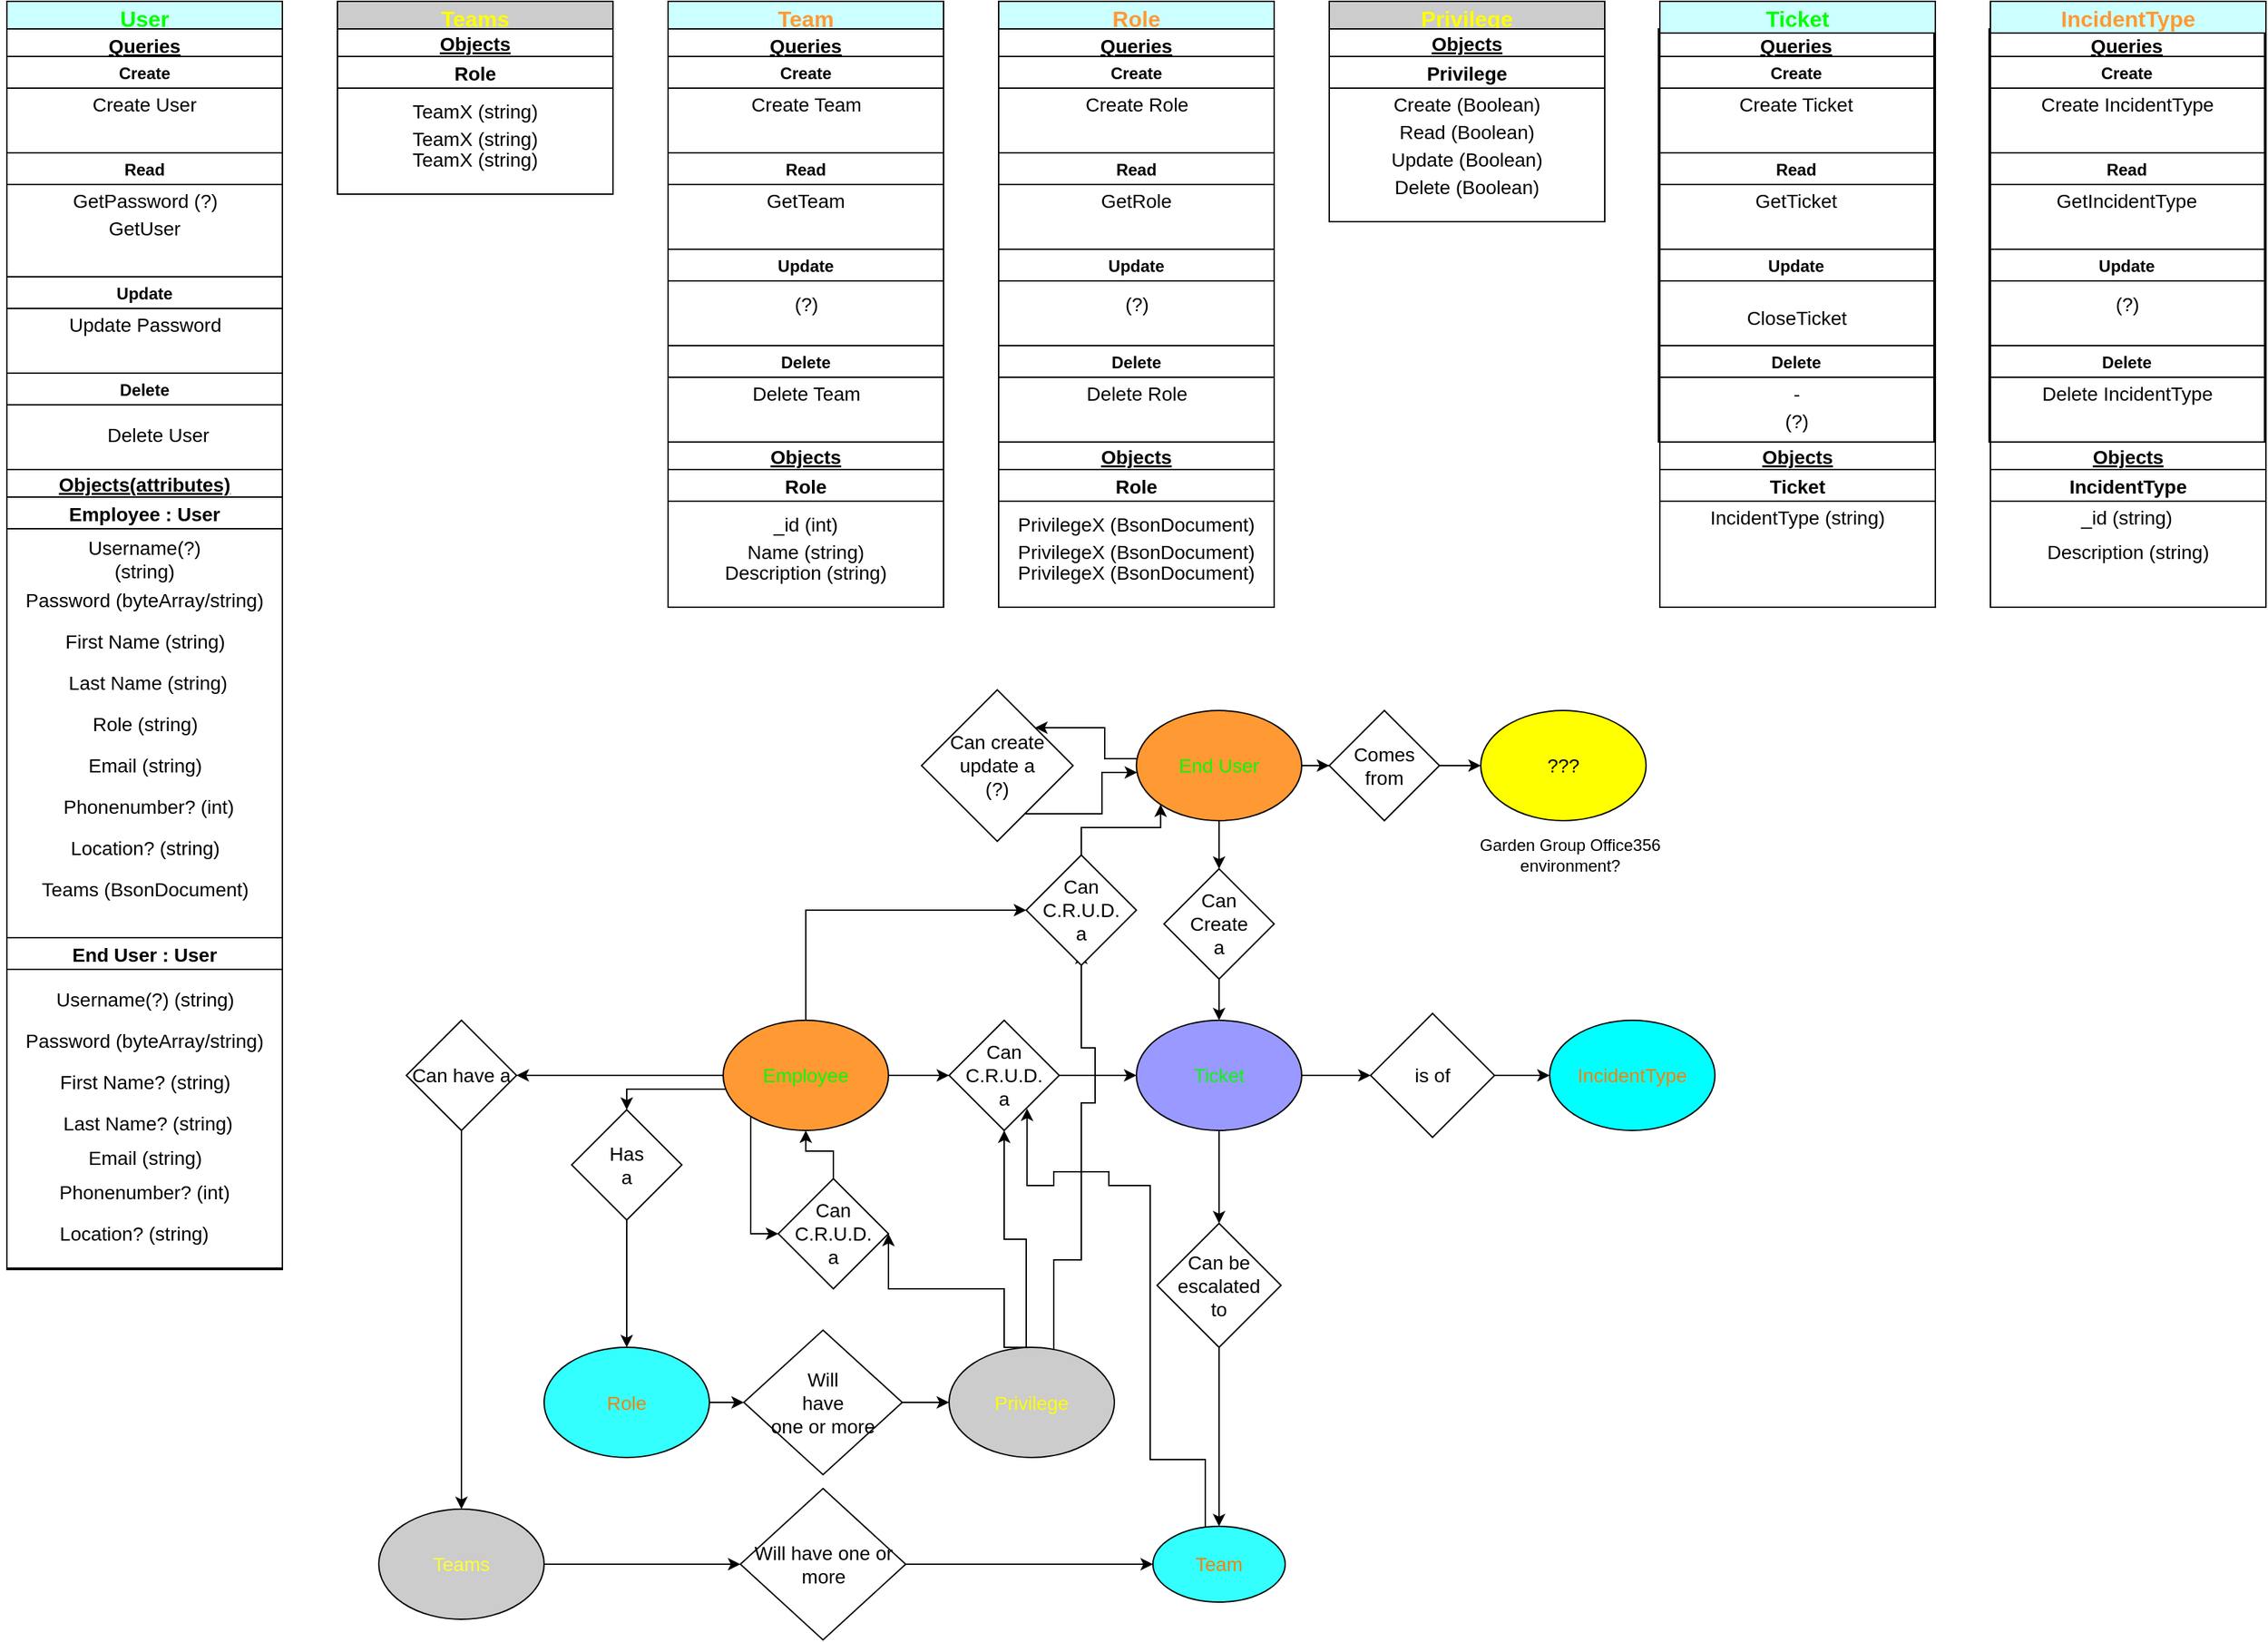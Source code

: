 <mxfile version="20.4.0" type="github">
  <diagram id="4bthDYppY-dah1H3mGTE" name="Pagina-1">
    <mxGraphModel dx="2188" dy="1215" grid="1" gridSize="10" guides="1" tooltips="1" connect="1" arrows="1" fold="1" page="1" pageScale="1" pageWidth="827" pageHeight="1169" math="0" shadow="0">
      <root>
        <mxCell id="0" />
        <mxCell id="1" parent="0" />
        <mxCell id="ETShx9Jj8pTSeEwa7h_H-1" value="User" style="swimlane;fontSize=16;fontColor=#00FF00;fillColor=#CCFFFF;" parent="1" vertex="1">
          <mxGeometry x="40" y="40" width="200" height="920" as="geometry" />
        </mxCell>
        <mxCell id="ETShx9Jj8pTSeEwa7h_H-2" value="Queries" style="swimlane;fontSize=14;fontStyle=5" parent="ETShx9Jj8pTSeEwa7h_H-1" vertex="1">
          <mxGeometry y="20" width="200" height="320" as="geometry" />
        </mxCell>
        <mxCell id="ETShx9Jj8pTSeEwa7h_H-18" value="Create" style="swimlane;" parent="ETShx9Jj8pTSeEwa7h_H-2" vertex="1">
          <mxGeometry y="20" width="200" height="70" as="geometry" />
        </mxCell>
        <mxCell id="ETShx9Jj8pTSeEwa7h_H-42" value="Create User" style="text;html=1;strokeColor=none;fillColor=none;align=center;verticalAlign=middle;whiteSpace=wrap;rounded=0;fontSize=14;fontColor=#000000;" parent="ETShx9Jj8pTSeEwa7h_H-18" vertex="1">
          <mxGeometry x="55" y="20" width="90" height="30" as="geometry" />
        </mxCell>
        <mxCell id="ETShx9Jj8pTSeEwa7h_H-19" value="Read" style="swimlane;" parent="ETShx9Jj8pTSeEwa7h_H-2" vertex="1">
          <mxGeometry y="90" width="200" height="90" as="geometry" />
        </mxCell>
        <mxCell id="ETShx9Jj8pTSeEwa7h_H-30" value="&lt;div&gt;GetPassword (?)&lt;/div&gt;" style="text;html=1;align=center;verticalAlign=middle;resizable=0;points=[];autosize=1;strokeColor=none;fillColor=none;fontSize=14;" parent="ETShx9Jj8pTSeEwa7h_H-19" vertex="1">
          <mxGeometry x="35" y="20" width="130" height="30" as="geometry" />
        </mxCell>
        <mxCell id="ETShx9Jj8pTSeEwa7h_H-40" value="GetUser" style="text;html=1;strokeColor=none;fillColor=none;align=center;verticalAlign=middle;whiteSpace=wrap;rounded=0;fontSize=14;fontColor=#000000;" parent="ETShx9Jj8pTSeEwa7h_H-19" vertex="1">
          <mxGeometry x="70" y="40" width="60" height="30" as="geometry" />
        </mxCell>
        <mxCell id="ETShx9Jj8pTSeEwa7h_H-20" value="Update" style="swimlane;" parent="ETShx9Jj8pTSeEwa7h_H-2" vertex="1">
          <mxGeometry y="180" width="200" height="70" as="geometry" />
        </mxCell>
        <mxCell id="ETShx9Jj8pTSeEwa7h_H-39" value="&lt;div&gt;&lt;font color=&quot;#000000&quot;&gt;Update Password&lt;/font&gt;&lt;/div&gt;" style="text;html=1;align=center;verticalAlign=middle;resizable=0;points=[];autosize=1;strokeColor=none;fillColor=none;fontSize=14;fontColor=#00FF00;" parent="ETShx9Jj8pTSeEwa7h_H-20" vertex="1">
          <mxGeometry x="35" y="20" width="130" height="30" as="geometry" />
        </mxCell>
        <mxCell id="ETShx9Jj8pTSeEwa7h_H-21" value="Delete" style="swimlane;" parent="ETShx9Jj8pTSeEwa7h_H-2" vertex="1">
          <mxGeometry y="250" width="200" height="70" as="geometry" />
        </mxCell>
        <mxCell id="ETShx9Jj8pTSeEwa7h_H-3" value="Objects(attributes)" style="swimlane;fontStyle=5;startSize=20;fontSize=14;" parent="ETShx9Jj8pTSeEwa7h_H-1" vertex="1">
          <mxGeometry y="340" width="200" height="581" as="geometry" />
        </mxCell>
        <mxCell id="ETShx9Jj8pTSeEwa7h_H-79" value="Employee : User" style="swimlane;fontSize=14;fontColor=#000000;" parent="ETShx9Jj8pTSeEwa7h_H-3" vertex="1">
          <mxGeometry y="20" width="200" height="320" as="geometry" />
        </mxCell>
        <mxCell id="7pABPfw_jYTxYj795POy-1" value="Username(?) (string)" style="text;html=1;strokeColor=none;fillColor=none;align=center;verticalAlign=middle;whiteSpace=wrap;rounded=0;fontSize=14;fontColor=#000000;" parent="ETShx9Jj8pTSeEwa7h_H-79" vertex="1">
          <mxGeometry x="35" y="30" width="130" height="30" as="geometry" />
        </mxCell>
        <mxCell id="7pABPfw_jYTxYj795POy-2" value="Password (byteArray/string)" style="text;html=1;strokeColor=none;fillColor=none;align=center;verticalAlign=middle;whiteSpace=wrap;rounded=0;fontSize=14;fontColor=#000000;" parent="ETShx9Jj8pTSeEwa7h_H-79" vertex="1">
          <mxGeometry x="-5" y="60" width="210" height="30" as="geometry" />
        </mxCell>
        <mxCell id="7pABPfw_jYTxYj795POy-4" value="First Name (string)" style="text;html=1;strokeColor=none;fillColor=none;align=center;verticalAlign=middle;whiteSpace=wrap;rounded=0;fontSize=14;fontColor=#000000;" parent="ETShx9Jj8pTSeEwa7h_H-79" vertex="1">
          <mxGeometry x="32.5" y="90" width="135" height="30" as="geometry" />
        </mxCell>
        <mxCell id="7pABPfw_jYTxYj795POy-5" value="Last Name (string)" style="text;html=1;strokeColor=none;fillColor=none;align=center;verticalAlign=middle;whiteSpace=wrap;rounded=0;fontSize=14;fontColor=#000000;" parent="ETShx9Jj8pTSeEwa7h_H-79" vertex="1">
          <mxGeometry x="35" y="120" width="135" height="30" as="geometry" />
        </mxCell>
        <mxCell id="7pABPfw_jYTxYj795POy-7" value="Role (string)" style="text;html=1;strokeColor=none;fillColor=none;align=center;verticalAlign=middle;whiteSpace=wrap;rounded=0;fontSize=14;fontColor=#000000;" parent="ETShx9Jj8pTSeEwa7h_H-79" vertex="1">
          <mxGeometry x="52.5" y="150" width="95" height="30" as="geometry" />
        </mxCell>
        <mxCell id="7pABPfw_jYTxYj795POy-8" value="Email (string)" style="text;html=1;strokeColor=none;fillColor=none;align=center;verticalAlign=middle;whiteSpace=wrap;rounded=0;fontSize=14;fontColor=#000000;" parent="ETShx9Jj8pTSeEwa7h_H-79" vertex="1">
          <mxGeometry x="52.5" y="180" width="95" height="30" as="geometry" />
        </mxCell>
        <mxCell id="7pABPfw_jYTxYj795POy-10" value="&lt;div&gt;Phonenumber? (int)&lt;/div&gt;" style="text;html=1;strokeColor=none;fillColor=none;align=center;verticalAlign=middle;whiteSpace=wrap;rounded=0;fontSize=14;fontColor=#000000;" parent="ETShx9Jj8pTSeEwa7h_H-79" vertex="1">
          <mxGeometry x="22.5" y="210" width="160" height="30" as="geometry" />
        </mxCell>
        <mxCell id="7pABPfw_jYTxYj795POy-12" value="Location? (string)" style="text;html=1;strokeColor=none;fillColor=none;align=center;verticalAlign=middle;whiteSpace=wrap;rounded=0;fontSize=14;fontColor=#000000;" parent="ETShx9Jj8pTSeEwa7h_H-79" vertex="1">
          <mxGeometry x="42.5" y="240" width="115" height="30" as="geometry" />
        </mxCell>
        <mxCell id="7pABPfw_jYTxYj795POy-14" value="Teams (BsonDocument)" style="text;html=1;strokeColor=none;fillColor=none;align=center;verticalAlign=middle;whiteSpace=wrap;rounded=0;fontSize=14;fontColor=#000000;" parent="ETShx9Jj8pTSeEwa7h_H-79" vertex="1">
          <mxGeometry x="22.5" y="270" width="155" height="30" as="geometry" />
        </mxCell>
        <mxCell id="7pABPfw_jYTxYj795POy-15" value="End User : User" style="swimlane;fontSize=14;fontColor=#000000;startSize=23;" parent="ETShx9Jj8pTSeEwa7h_H-3" vertex="1">
          <mxGeometry y="340" width="200" height="240" as="geometry" />
        </mxCell>
        <mxCell id="7pABPfw_jYTxYj795POy-16" value="Username(?) (string)" style="text;html=1;strokeColor=none;fillColor=none;align=center;verticalAlign=middle;whiteSpace=wrap;rounded=0;fontSize=14;fontColor=#000000;" parent="7pABPfw_jYTxYj795POy-15" vertex="1">
          <mxGeometry x="27.5" y="30" width="145" height="30" as="geometry" />
        </mxCell>
        <mxCell id="7pABPfw_jYTxYj795POy-17" value="Password (byteArray/string)" style="text;html=1;strokeColor=none;fillColor=none;align=center;verticalAlign=middle;whiteSpace=wrap;rounded=0;fontSize=14;fontColor=#000000;" parent="7pABPfw_jYTxYj795POy-15" vertex="1">
          <mxGeometry x="-5" y="60" width="210" height="30" as="geometry" />
        </mxCell>
        <mxCell id="7pABPfw_jYTxYj795POy-18" value="First Name? (string)" style="text;html=1;strokeColor=none;fillColor=none;align=center;verticalAlign=middle;whiteSpace=wrap;rounded=0;fontSize=14;fontColor=#000000;" parent="7pABPfw_jYTxYj795POy-15" vertex="1">
          <mxGeometry x="32.5" y="90" width="135" height="30" as="geometry" />
        </mxCell>
        <mxCell id="7pABPfw_jYTxYj795POy-19" value="Last Name? (string)" style="text;html=1;strokeColor=none;fillColor=none;align=center;verticalAlign=middle;whiteSpace=wrap;rounded=0;fontSize=14;fontColor=#000000;" parent="7pABPfw_jYTxYj795POy-15" vertex="1">
          <mxGeometry x="35" y="120" width="135" height="30" as="geometry" />
        </mxCell>
        <mxCell id="7pABPfw_jYTxYj795POy-21" value="Email (string)" style="text;html=1;strokeColor=none;fillColor=none;align=center;verticalAlign=middle;whiteSpace=wrap;rounded=0;fontSize=14;fontColor=#000000;" parent="7pABPfw_jYTxYj795POy-15" vertex="1">
          <mxGeometry x="52.5" y="145" width="95" height="30" as="geometry" />
        </mxCell>
        <mxCell id="7pABPfw_jYTxYj795POy-22" value="&lt;div&gt;Phonenumber? (int)&lt;/div&gt;" style="text;html=1;strokeColor=none;fillColor=none;align=center;verticalAlign=middle;whiteSpace=wrap;rounded=0;fontSize=14;fontColor=#000000;" parent="7pABPfw_jYTxYj795POy-15" vertex="1">
          <mxGeometry x="20" y="170" width="160" height="30" as="geometry" />
        </mxCell>
        <mxCell id="7pABPfw_jYTxYj795POy-23" value="Location? (string)" style="text;html=1;strokeColor=none;fillColor=none;align=center;verticalAlign=middle;whiteSpace=wrap;rounded=0;fontSize=14;fontColor=#000000;" parent="7pABPfw_jYTxYj795POy-15" vertex="1">
          <mxGeometry x="35" y="200" width="115" height="30" as="geometry" />
        </mxCell>
        <mxCell id="ETShx9Jj8pTSeEwa7h_H-22" value="Ticket" style="swimlane;fontSize=16;fontColor=#00FF00;fillColor=#CCFFFF;" parent="1" vertex="1">
          <mxGeometry x="1000" y="40" width="200" height="160" as="geometry" />
        </mxCell>
        <mxCell id="ETShx9Jj8pTSeEwa7h_H-23" value="Queries" style="swimlane;fontSize=14;fontStyle=5" parent="ETShx9Jj8pTSeEwa7h_H-22" vertex="1">
          <mxGeometry x="239" y="20" width="200" height="300" as="geometry" />
        </mxCell>
        <mxCell id="ETShx9Jj8pTSeEwa7h_H-24" value="Create" style="swimlane;" parent="ETShx9Jj8pTSeEwa7h_H-23" vertex="1">
          <mxGeometry y="20" width="200" height="70" as="geometry" />
        </mxCell>
        <mxCell id="ETShx9Jj8pTSeEwa7h_H-43" value="Create Ticket" style="text;html=1;strokeColor=none;fillColor=none;align=center;verticalAlign=middle;whiteSpace=wrap;rounded=0;fontSize=14;fontColor=#000000;" parent="ETShx9Jj8pTSeEwa7h_H-24" vertex="1">
          <mxGeometry x="55" y="20" width="90" height="30" as="geometry" />
        </mxCell>
        <mxCell id="ETShx9Jj8pTSeEwa7h_H-25" value="Read" style="swimlane;" parent="ETShx9Jj8pTSeEwa7h_H-23" vertex="1">
          <mxGeometry y="90" width="200" height="70" as="geometry" />
        </mxCell>
        <mxCell id="ETShx9Jj8pTSeEwa7h_H-44" value="GetTicket" style="text;html=1;strokeColor=none;fillColor=none;align=center;verticalAlign=middle;whiteSpace=wrap;rounded=0;fontSize=14;fontColor=#000000;" parent="ETShx9Jj8pTSeEwa7h_H-25" vertex="1">
          <mxGeometry x="70" y="20" width="60" height="30" as="geometry" />
        </mxCell>
        <mxCell id="ETShx9Jj8pTSeEwa7h_H-26" value="Update" style="swimlane;" parent="ETShx9Jj8pTSeEwa7h_H-23" vertex="1">
          <mxGeometry y="160" width="200" height="70" as="geometry" />
        </mxCell>
        <mxCell id="ETShx9Jj8pTSeEwa7h_H-47" value="CloseTicket" style="text;html=1;align=center;verticalAlign=middle;resizable=0;points=[];autosize=1;strokeColor=none;fillColor=none;fontSize=14;fontColor=#000000;" parent="ETShx9Jj8pTSeEwa7h_H-26" vertex="1">
          <mxGeometry x="50" y="35" width="100" height="30" as="geometry" />
        </mxCell>
        <mxCell id="ETShx9Jj8pTSeEwa7h_H-27" value="Delete" style="swimlane;" parent="ETShx9Jj8pTSeEwa7h_H-23" vertex="1">
          <mxGeometry y="230" width="200" height="70" as="geometry" />
        </mxCell>
        <mxCell id="ETShx9Jj8pTSeEwa7h_H-46" value="(?)" style="text;html=1;align=center;verticalAlign=middle;resizable=0;points=[];autosize=1;strokeColor=none;fillColor=none;fontSize=14;fontColor=#000000;" parent="ETShx9Jj8pTSeEwa7h_H-27" vertex="1">
          <mxGeometry x="80" y="40" width="40" height="30" as="geometry" />
        </mxCell>
        <mxCell id="ETShx9Jj8pTSeEwa7h_H-45" value="-" style="text;html=1;align=center;verticalAlign=middle;resizable=0;points=[];autosize=1;strokeColor=none;fillColor=none;fontSize=14;fontColor=#000000;" parent="ETShx9Jj8pTSeEwa7h_H-27" vertex="1">
          <mxGeometry x="85" y="20" width="30" height="30" as="geometry" />
        </mxCell>
        <mxCell id="ETShx9Jj8pTSeEwa7h_H-53" value="Queries" style="swimlane;fontSize=14;fontStyle=5" parent="ETShx9Jj8pTSeEwa7h_H-22" vertex="1">
          <mxGeometry x="479" y="20" width="200" height="300" as="geometry" />
        </mxCell>
        <mxCell id="ETShx9Jj8pTSeEwa7h_H-54" value="Create" style="swimlane;" parent="ETShx9Jj8pTSeEwa7h_H-53" vertex="1">
          <mxGeometry y="20" width="200" height="70" as="geometry" />
        </mxCell>
        <mxCell id="ETShx9Jj8pTSeEwa7h_H-55" value="Create IncidentType" style="text;html=1;strokeColor=none;fillColor=none;align=center;verticalAlign=middle;whiteSpace=wrap;rounded=0;fontSize=14;fontColor=#000000;" parent="ETShx9Jj8pTSeEwa7h_H-54" vertex="1">
          <mxGeometry x="33.75" y="20" width="132.5" height="30" as="geometry" />
        </mxCell>
        <mxCell id="ETShx9Jj8pTSeEwa7h_H-56" value="Read" style="swimlane;" parent="ETShx9Jj8pTSeEwa7h_H-53" vertex="1">
          <mxGeometry y="90" width="200" height="70" as="geometry" />
        </mxCell>
        <mxCell id="ETShx9Jj8pTSeEwa7h_H-57" value="GetIncidentType" style="text;html=1;strokeColor=none;fillColor=none;align=center;verticalAlign=middle;whiteSpace=wrap;rounded=0;fontSize=14;fontColor=#000000;" parent="ETShx9Jj8pTSeEwa7h_H-56" vertex="1">
          <mxGeometry x="70" y="20" width="60" height="30" as="geometry" />
        </mxCell>
        <mxCell id="ETShx9Jj8pTSeEwa7h_H-58" value="Update" style="swimlane;" parent="ETShx9Jj8pTSeEwa7h_H-53" vertex="1">
          <mxGeometry y="160" width="200" height="70" as="geometry" />
        </mxCell>
        <mxCell id="ETShx9Jj8pTSeEwa7h_H-65" value="(?)" style="text;html=1;align=center;verticalAlign=middle;resizable=0;points=[];autosize=1;strokeColor=none;fillColor=none;fontSize=14;fontColor=#000000;" parent="ETShx9Jj8pTSeEwa7h_H-58" vertex="1">
          <mxGeometry x="80" y="25" width="40" height="30" as="geometry" />
        </mxCell>
        <mxCell id="ETShx9Jj8pTSeEwa7h_H-59" value="Delete" style="swimlane;" parent="ETShx9Jj8pTSeEwa7h_H-53" vertex="1">
          <mxGeometry y="230" width="200" height="70" as="geometry" />
        </mxCell>
        <mxCell id="ETShx9Jj8pTSeEwa7h_H-60" value="Delete IncidentType" style="text;html=1;strokeColor=none;fillColor=none;align=center;verticalAlign=middle;whiteSpace=wrap;rounded=0;fontSize=14;fontColor=#000000;" parent="ETShx9Jj8pTSeEwa7h_H-59" vertex="1">
          <mxGeometry x="28.75" y="20" width="142.5" height="30" as="geometry" />
        </mxCell>
        <mxCell id="6wYLn8KQvJQrpvTA0No2-17" value="Privilege" style="swimlane;fontSize=16;fontColor=#FFFF00;fillColor=#CCCCCC;" vertex="1" parent="ETShx9Jj8pTSeEwa7h_H-22">
          <mxGeometry width="200" height="160" as="geometry" />
        </mxCell>
        <mxCell id="6wYLn8KQvJQrpvTA0No2-27" value="Objects" style="swimlane;fontStyle=5;startSize=20;fontSize=14;" vertex="1" parent="6wYLn8KQvJQrpvTA0No2-17">
          <mxGeometry y="20" width="200" height="140" as="geometry" />
        </mxCell>
        <mxCell id="6wYLn8KQvJQrpvTA0No2-28" value="Privilege" style="swimlane;fontSize=14;fontColor=#000000;" vertex="1" parent="6wYLn8KQvJQrpvTA0No2-27">
          <mxGeometry y="20" width="200" height="120" as="geometry" />
        </mxCell>
        <mxCell id="6wYLn8KQvJQrpvTA0No2-29" value="Create (Boolean)" style="text;html=1;strokeColor=none;fillColor=none;align=center;verticalAlign=middle;whiteSpace=wrap;rounded=0;fontSize=14;fontColor=#000000;" vertex="1" parent="6wYLn8KQvJQrpvTA0No2-28">
          <mxGeometry x="35" y="20" width="130" height="30" as="geometry" />
        </mxCell>
        <mxCell id="6wYLn8KQvJQrpvTA0No2-30" value="Read (Boolean)" style="text;html=1;strokeColor=none;fillColor=none;align=center;verticalAlign=middle;whiteSpace=wrap;rounded=0;fontSize=14;fontColor=#000000;" vertex="1" parent="6wYLn8KQvJQrpvTA0No2-28">
          <mxGeometry x="35" y="40" width="130" height="30" as="geometry" />
        </mxCell>
        <mxCell id="6wYLn8KQvJQrpvTA0No2-31" value="Update (Boolean)" style="text;html=1;strokeColor=none;fillColor=none;align=center;verticalAlign=middle;whiteSpace=wrap;rounded=0;fontSize=14;fontColor=#000000;" vertex="1" parent="6wYLn8KQvJQrpvTA0No2-28">
          <mxGeometry x="35" y="60" width="130" height="30" as="geometry" />
        </mxCell>
        <mxCell id="6wYLn8KQvJQrpvTA0No2-32" value="Delete (Boolean)" style="text;html=1;strokeColor=none;fillColor=none;align=center;verticalAlign=middle;whiteSpace=wrap;rounded=0;fontSize=14;fontColor=#000000;" vertex="1" parent="6wYLn8KQvJQrpvTA0No2-28">
          <mxGeometry x="35" y="80" width="130" height="30" as="geometry" />
        </mxCell>
        <mxCell id="ETShx9Jj8pTSeEwa7h_H-51" value="Delete User" style="text;html=1;strokeColor=none;fillColor=none;align=center;verticalAlign=middle;whiteSpace=wrap;rounded=0;fontSize=14;fontColor=#000000;" parent="1" vertex="1">
          <mxGeometry x="105" y="340" width="90" height="30" as="geometry" />
        </mxCell>
        <mxCell id="ETShx9Jj8pTSeEwa7h_H-52" value="Ticket" style="swimlane;fontSize=16;fontColor=#00FF00;fillColor=#CCFFFF;" parent="1" vertex="1">
          <mxGeometry x="1240" y="40" width="200" height="440" as="geometry" />
        </mxCell>
        <mxCell id="ETShx9Jj8pTSeEwa7h_H-61" value="Objects" style="swimlane;fontStyle=5;startSize=20;fontSize=14;" parent="ETShx9Jj8pTSeEwa7h_H-52" vertex="1">
          <mxGeometry y="320" width="200" height="120" as="geometry" />
        </mxCell>
        <mxCell id="7pABPfw_jYTxYj795POy-27" value="Ticket" style="swimlane;fontSize=14;fontColor=#000000;" parent="ETShx9Jj8pTSeEwa7h_H-61" vertex="1">
          <mxGeometry y="20" width="200" height="100" as="geometry" />
        </mxCell>
        <mxCell id="6wYLn8KQvJQrpvTA0No2-89" value="IncidentType (string)" style="text;html=1;strokeColor=none;fillColor=none;align=center;verticalAlign=middle;whiteSpace=wrap;rounded=0;fontSize=14;fontColor=#000000;" vertex="1" parent="7pABPfw_jYTxYj795POy-27">
          <mxGeometry x="5" y="20" width="190" height="30" as="geometry" />
        </mxCell>
        <mxCell id="ETShx9Jj8pTSeEwa7h_H-66" value="Role" style="swimlane;fontSize=16;fontColor=#FF9933;fillColor=#CCFFFF;" parent="1" vertex="1">
          <mxGeometry x="760" y="40" width="200" height="440" as="geometry" />
        </mxCell>
        <mxCell id="ETShx9Jj8pTSeEwa7h_H-67" value="Queries" style="swimlane;fontSize=14;fontStyle=5" parent="ETShx9Jj8pTSeEwa7h_H-66" vertex="1">
          <mxGeometry y="20" width="200" height="300" as="geometry" />
        </mxCell>
        <mxCell id="ETShx9Jj8pTSeEwa7h_H-68" value="Create" style="swimlane;" parent="ETShx9Jj8pTSeEwa7h_H-67" vertex="1">
          <mxGeometry y="20" width="200" height="70" as="geometry" />
        </mxCell>
        <mxCell id="ETShx9Jj8pTSeEwa7h_H-69" value="Create Role" style="text;html=1;strokeColor=none;fillColor=none;align=center;verticalAlign=middle;whiteSpace=wrap;rounded=0;fontSize=14;fontColor=#000000;" parent="ETShx9Jj8pTSeEwa7h_H-68" vertex="1">
          <mxGeometry x="33.75" y="20" width="132.5" height="30" as="geometry" />
        </mxCell>
        <mxCell id="ETShx9Jj8pTSeEwa7h_H-70" value="Read" style="swimlane;" parent="ETShx9Jj8pTSeEwa7h_H-67" vertex="1">
          <mxGeometry y="90" width="200" height="70" as="geometry" />
        </mxCell>
        <mxCell id="ETShx9Jj8pTSeEwa7h_H-71" value="GetRole" style="text;html=1;strokeColor=none;fillColor=none;align=center;verticalAlign=middle;whiteSpace=wrap;rounded=0;fontSize=14;fontColor=#000000;" parent="ETShx9Jj8pTSeEwa7h_H-70" vertex="1">
          <mxGeometry x="70" y="20" width="60" height="30" as="geometry" />
        </mxCell>
        <mxCell id="ETShx9Jj8pTSeEwa7h_H-72" value="Update" style="swimlane;" parent="ETShx9Jj8pTSeEwa7h_H-67" vertex="1">
          <mxGeometry y="160" width="200" height="70" as="geometry" />
        </mxCell>
        <mxCell id="ETShx9Jj8pTSeEwa7h_H-73" value="(?)" style="text;html=1;align=center;verticalAlign=middle;resizable=0;points=[];autosize=1;strokeColor=none;fillColor=none;fontSize=14;fontColor=#000000;" parent="ETShx9Jj8pTSeEwa7h_H-72" vertex="1">
          <mxGeometry x="80" y="25" width="40" height="30" as="geometry" />
        </mxCell>
        <mxCell id="ETShx9Jj8pTSeEwa7h_H-74" value="Delete" style="swimlane;" parent="ETShx9Jj8pTSeEwa7h_H-67" vertex="1">
          <mxGeometry y="230" width="200" height="70" as="geometry" />
        </mxCell>
        <mxCell id="ETShx9Jj8pTSeEwa7h_H-75" value="Delete Role" style="text;html=1;strokeColor=none;fillColor=none;align=center;verticalAlign=middle;whiteSpace=wrap;rounded=0;fontSize=14;fontColor=#000000;" parent="ETShx9Jj8pTSeEwa7h_H-74" vertex="1">
          <mxGeometry x="47.5" y="20" width="105" height="30" as="geometry" />
        </mxCell>
        <mxCell id="ETShx9Jj8pTSeEwa7h_H-76" value="Objects" style="swimlane;fontStyle=5;startSize=20;fontSize=14;" parent="ETShx9Jj8pTSeEwa7h_H-66" vertex="1">
          <mxGeometry y="320" width="200" height="120" as="geometry" />
        </mxCell>
        <mxCell id="7pABPfw_jYTxYj795POy-28" value="Role" style="swimlane;fontSize=14;fontColor=#000000;startSize=23;" parent="ETShx9Jj8pTSeEwa7h_H-76" vertex="1">
          <mxGeometry y="20" width="200" height="100" as="geometry" />
        </mxCell>
        <mxCell id="6wYLn8KQvJQrpvTA0No2-34" value="PrivilegeX (BsonDocument)" style="text;html=1;strokeColor=none;fillColor=none;align=center;verticalAlign=middle;whiteSpace=wrap;rounded=0;fontSize=14;fontColor=#000000;" vertex="1" parent="7pABPfw_jYTxYj795POy-28">
          <mxGeometry x="5" y="25" width="190" height="30" as="geometry" />
        </mxCell>
        <mxCell id="6wYLn8KQvJQrpvTA0No2-35" value="PrivilegeX (BsonDocument)" style="text;html=1;strokeColor=none;fillColor=none;align=center;verticalAlign=middle;whiteSpace=wrap;rounded=0;fontSize=14;fontColor=#000000;" vertex="1" parent="7pABPfw_jYTxYj795POy-28">
          <mxGeometry x="5" y="45" width="190" height="30" as="geometry" />
        </mxCell>
        <mxCell id="6wYLn8KQvJQrpvTA0No2-37" value="PrivilegeX (BsonDocument)" style="text;html=1;strokeColor=none;fillColor=none;align=center;verticalAlign=middle;whiteSpace=wrap;rounded=0;fontSize=14;fontColor=#000000;" vertex="1" parent="7pABPfw_jYTxYj795POy-28">
          <mxGeometry x="5" y="60" width="190" height="30" as="geometry" />
        </mxCell>
        <mxCell id="7pABPfw_jYTxYj795POy-41" style="edgeStyle=orthogonalEdgeStyle;rounded=0;orthogonalLoop=1;jettySize=auto;html=1;entryX=0;entryY=0.5;entryDx=0;entryDy=0;fontSize=14;fontColor=#000000;" parent="1" source="7pABPfw_jYTxYj795POy-29" target="7pABPfw_jYTxYj795POy-36" edge="1">
          <mxGeometry relative="1" as="geometry" />
        </mxCell>
        <mxCell id="7pABPfw_jYTxYj795POy-46" style="edgeStyle=orthogonalEdgeStyle;rounded=0;orthogonalLoop=1;jettySize=auto;html=1;entryX=0.5;entryY=0;entryDx=0;entryDy=0;fontSize=14;fontColor=#000000;" parent="1" source="7pABPfw_jYTxYj795POy-29" target="7pABPfw_jYTxYj795POy-45" edge="1">
          <mxGeometry relative="1" as="geometry">
            <Array as="points">
              <mxPoint x="490" y="830" />
            </Array>
          </mxGeometry>
        </mxCell>
        <mxCell id="7pABPfw_jYTxYj795POy-59" style="edgeStyle=orthogonalEdgeStyle;rounded=0;orthogonalLoop=1;jettySize=auto;html=1;entryX=0;entryY=0.5;entryDx=0;entryDy=0;fontSize=14;fontColor=#FF8000;" parent="1" source="7pABPfw_jYTxYj795POy-29" target="7pABPfw_jYTxYj795POy-57" edge="1">
          <mxGeometry relative="1" as="geometry">
            <Array as="points">
              <mxPoint x="580" y="935" />
            </Array>
          </mxGeometry>
        </mxCell>
        <mxCell id="6wYLn8KQvJQrpvTA0No2-15" style="edgeStyle=orthogonalEdgeStyle;rounded=0;orthogonalLoop=1;jettySize=auto;html=1;fontColor=#000000;entryX=0;entryY=0.5;entryDx=0;entryDy=0;" edge="1" parent="1" source="7pABPfw_jYTxYj795POy-29" target="6wYLn8KQvJQrpvTA0No2-14">
          <mxGeometry relative="1" as="geometry">
            <mxPoint x="620" y="700" as="targetPoint" />
            <Array as="points">
              <mxPoint x="620" y="700" />
            </Array>
          </mxGeometry>
        </mxCell>
        <mxCell id="6wYLn8KQvJQrpvTA0No2-93" style="edgeStyle=orthogonalEdgeStyle;rounded=0;orthogonalLoop=1;jettySize=auto;html=1;entryX=1;entryY=0.5;entryDx=0;entryDy=0;fontColor=#FF8000;" edge="1" parent="1" source="7pABPfw_jYTxYj795POy-29" target="6wYLn8KQvJQrpvTA0No2-77">
          <mxGeometry relative="1" as="geometry" />
        </mxCell>
        <mxCell id="7pABPfw_jYTxYj795POy-29" value="&lt;font color=&quot;#00FF00&quot;&gt;Employee&lt;/font&gt;" style="ellipse;whiteSpace=wrap;html=1;fontSize=14;fontColor=#000000;fillColor=#FF9933;" parent="1" vertex="1">
          <mxGeometry x="560" y="780" width="120" height="80" as="geometry" />
        </mxCell>
        <mxCell id="7pABPfw_jYTxYj795POy-44" style="edgeStyle=orthogonalEdgeStyle;rounded=0;orthogonalLoop=1;jettySize=auto;html=1;fontSize=14;fontColor=#000000;" parent="1" source="7pABPfw_jYTxYj795POy-30" target="7pABPfw_jYTxYj795POy-37" edge="1">
          <mxGeometry relative="1" as="geometry" />
        </mxCell>
        <mxCell id="7pABPfw_jYTxYj795POy-30" value="&lt;div&gt;is of&lt;br&gt;&lt;/div&gt;" style="rhombus;whiteSpace=wrap;html=1;fontSize=14;fontColor=#000000;" parent="1" vertex="1">
          <mxGeometry x="1030" y="775" width="90" height="90" as="geometry" />
        </mxCell>
        <mxCell id="7pABPfw_jYTxYj795POy-43" style="edgeStyle=orthogonalEdgeStyle;rounded=0;orthogonalLoop=1;jettySize=auto;html=1;entryX=0;entryY=0.5;entryDx=0;entryDy=0;fontSize=14;fontColor=#000000;" parent="1" source="7pABPfw_jYTxYj795POy-31" target="7pABPfw_jYTxYj795POy-30" edge="1">
          <mxGeometry relative="1" as="geometry" />
        </mxCell>
        <mxCell id="6wYLn8KQvJQrpvTA0No2-98" style="edgeStyle=orthogonalEdgeStyle;rounded=0;orthogonalLoop=1;jettySize=auto;html=1;entryX=0.5;entryY=0;entryDx=0;entryDy=0;fontColor=#FF8000;" edge="1" parent="1" source="7pABPfw_jYTxYj795POy-31" target="6wYLn8KQvJQrpvTA0No2-97">
          <mxGeometry relative="1" as="geometry" />
        </mxCell>
        <mxCell id="7pABPfw_jYTxYj795POy-31" value="&lt;font color=&quot;#00FF00&quot;&gt;Ticket&lt;/font&gt;" style="ellipse;whiteSpace=wrap;html=1;fontSize=14;fontColor=#000000;fillColor=#9999FF;" parent="1" vertex="1">
          <mxGeometry x="860" y="780" width="120" height="80" as="geometry" />
        </mxCell>
        <mxCell id="7pABPfw_jYTxYj795POy-38" style="edgeStyle=orthogonalEdgeStyle;rounded=0;orthogonalLoop=1;jettySize=auto;html=1;entryX=0.5;entryY=0;entryDx=0;entryDy=0;fontSize=14;fontColor=#000000;" parent="1" source="7pABPfw_jYTxYj795POy-32" target="7pABPfw_jYTxYj795POy-35" edge="1">
          <mxGeometry relative="1" as="geometry" />
        </mxCell>
        <mxCell id="6wYLn8KQvJQrpvTA0No2-9" style="edgeStyle=orthogonalEdgeStyle;rounded=0;orthogonalLoop=1;jettySize=auto;html=1;fontColor=#000000;" edge="1" parent="1" source="7pABPfw_jYTxYj795POy-32" target="7pABPfw_jYTxYj795POy-64">
          <mxGeometry relative="1" as="geometry" />
        </mxCell>
        <mxCell id="6wYLn8KQvJQrpvTA0No2-10" style="edgeStyle=orthogonalEdgeStyle;rounded=0;orthogonalLoop=1;jettySize=auto;html=1;entryX=1;entryY=0;entryDx=0;entryDy=0;fontColor=#000000;" edge="1" parent="1" source="7pABPfw_jYTxYj795POy-32" target="6wYLn8KQvJQrpvTA0No2-6">
          <mxGeometry relative="1" as="geometry">
            <Array as="points">
              <mxPoint x="837" y="590" />
              <mxPoint x="837" y="568" />
            </Array>
          </mxGeometry>
        </mxCell>
        <mxCell id="7pABPfw_jYTxYj795POy-32" value="&lt;font color=&quot;#00FF00&quot;&gt;End User&lt;/font&gt;" style="ellipse;whiteSpace=wrap;html=1;fontSize=14;fontColor=#000000;fillColor=#FF9933;" parent="1" vertex="1">
          <mxGeometry x="860" y="555" width="120" height="80" as="geometry" />
        </mxCell>
        <mxCell id="7pABPfw_jYTxYj795POy-50" style="edgeStyle=orthogonalEdgeStyle;rounded=0;orthogonalLoop=1;jettySize=auto;html=1;entryX=0;entryY=0.5;entryDx=0;entryDy=0;fontSize=14;fontColor=#000000;" parent="1" source="7pABPfw_jYTxYj795POy-33" target="7pABPfw_jYTxYj795POy-49" edge="1">
          <mxGeometry relative="1" as="geometry" />
        </mxCell>
        <mxCell id="7pABPfw_jYTxYj795POy-33" value="&lt;font color=&quot;#FF8000&quot;&gt;Role&lt;/font&gt;" style="ellipse;whiteSpace=wrap;html=1;fontSize=14;fontColor=#000000;fillColor=#33FFFF;" parent="1" vertex="1">
          <mxGeometry x="430" y="1017.5" width="120" height="80" as="geometry" />
        </mxCell>
        <mxCell id="7pABPfw_jYTxYj795POy-52" style="edgeStyle=orthogonalEdgeStyle;rounded=0;orthogonalLoop=1;jettySize=auto;html=1;entryX=0.5;entryY=1;entryDx=0;entryDy=0;fontSize=14;fontColor=#000000;" parent="1" source="7pABPfw_jYTxYj795POy-34" target="7pABPfw_jYTxYj795POy-36" edge="1">
          <mxGeometry relative="1" as="geometry">
            <Array as="points">
              <mxPoint x="780" y="939" />
              <mxPoint x="764" y="939" />
            </Array>
          </mxGeometry>
        </mxCell>
        <mxCell id="7pABPfw_jYTxYj795POy-61" style="edgeStyle=orthogonalEdgeStyle;rounded=0;orthogonalLoop=1;jettySize=auto;html=1;fontSize=14;fontColor=#FF8000;entryX=1;entryY=0.5;entryDx=0;entryDy=0;exitX=0.5;exitY=0;exitDx=0;exitDy=0;" parent="1" source="7pABPfw_jYTxYj795POy-34" target="7pABPfw_jYTxYj795POy-57" edge="1">
          <mxGeometry relative="1" as="geometry">
            <mxPoint x="730" y="935" as="targetPoint" />
            <mxPoint x="764" y="1015" as="sourcePoint" />
            <Array as="points">
              <mxPoint x="764" y="975" />
              <mxPoint x="680" y="975" />
            </Array>
          </mxGeometry>
        </mxCell>
        <mxCell id="6wYLn8KQvJQrpvTA0No2-13" style="edgeStyle=orthogonalEdgeStyle;rounded=0;orthogonalLoop=1;jettySize=auto;html=1;fontColor=#000000;" edge="1" parent="1" source="7pABPfw_jYTxYj795POy-34">
          <mxGeometry relative="1" as="geometry">
            <mxPoint x="820" y="730" as="targetPoint" />
            <Array as="points">
              <mxPoint x="800" y="954" />
              <mxPoint x="820" y="954" />
              <mxPoint x="820" y="840" />
              <mxPoint x="830" y="840" />
              <mxPoint x="830" y="800" />
              <mxPoint x="820" y="800" />
            </Array>
          </mxGeometry>
        </mxCell>
        <mxCell id="7pABPfw_jYTxYj795POy-34" value="&lt;font color=&quot;#FFFF00&quot;&gt;Privilege&lt;/font&gt;" style="ellipse;whiteSpace=wrap;html=1;fontSize=14;fontColor=#000000;fillColor=#CCCCCC;" parent="1" vertex="1">
          <mxGeometry x="724" y="1017.5" width="120" height="80" as="geometry" />
        </mxCell>
        <mxCell id="7pABPfw_jYTxYj795POy-39" style="edgeStyle=orthogonalEdgeStyle;rounded=0;orthogonalLoop=1;jettySize=auto;html=1;entryX=0.5;entryY=0;entryDx=0;entryDy=0;fontSize=14;fontColor=#000000;" parent="1" source="7pABPfw_jYTxYj795POy-35" target="7pABPfw_jYTxYj795POy-31" edge="1">
          <mxGeometry relative="1" as="geometry" />
        </mxCell>
        <mxCell id="7pABPfw_jYTxYj795POy-35" value="&lt;div&gt;Can &lt;br&gt;&lt;/div&gt;&lt;div&gt;Create&lt;/div&gt;&lt;div&gt;a&lt;br&gt;&lt;/div&gt;" style="rhombus;whiteSpace=wrap;html=1;fontSize=14;fontColor=#000000;" parent="1" vertex="1">
          <mxGeometry x="880" y="670" width="80" height="80" as="geometry" />
        </mxCell>
        <mxCell id="7pABPfw_jYTxYj795POy-42" style="edgeStyle=orthogonalEdgeStyle;rounded=0;orthogonalLoop=1;jettySize=auto;html=1;fontSize=14;fontColor=#000000;" parent="1" source="7pABPfw_jYTxYj795POy-36" target="7pABPfw_jYTxYj795POy-31" edge="1">
          <mxGeometry relative="1" as="geometry" />
        </mxCell>
        <mxCell id="7pABPfw_jYTxYj795POy-36" value="&lt;div&gt;Can C.R.U.D.&lt;/div&gt;&lt;div&gt;a&lt;br&gt;&lt;/div&gt;" style="rhombus;whiteSpace=wrap;html=1;fontSize=14;fontColor=#000000;" parent="1" vertex="1">
          <mxGeometry x="724" y="780" width="80" height="80" as="geometry" />
        </mxCell>
        <mxCell id="7pABPfw_jYTxYj795POy-37" value="&lt;font color=&quot;#FF8000&quot;&gt;IncidentType&lt;/font&gt;" style="ellipse;whiteSpace=wrap;html=1;fontSize=14;fontColor=#000000;fillColor=#00FFFF;" parent="1" vertex="1">
          <mxGeometry x="1160" y="780" width="120" height="80" as="geometry" />
        </mxCell>
        <mxCell id="7pABPfw_jYTxYj795POy-48" style="edgeStyle=orthogonalEdgeStyle;rounded=0;orthogonalLoop=1;jettySize=auto;html=1;fontSize=14;fontColor=#000000;" parent="1" source="7pABPfw_jYTxYj795POy-45" target="7pABPfw_jYTxYj795POy-33" edge="1">
          <mxGeometry relative="1" as="geometry" />
        </mxCell>
        <mxCell id="7pABPfw_jYTxYj795POy-45" value="&lt;div&gt;Has &lt;br&gt;&lt;/div&gt;&lt;div&gt;a&lt;/div&gt;" style="rhombus;whiteSpace=wrap;html=1;fontSize=14;fontColor=#000000;" parent="1" vertex="1">
          <mxGeometry x="450" y="845" width="80" height="80" as="geometry" />
        </mxCell>
        <mxCell id="7pABPfw_jYTxYj795POy-51" style="edgeStyle=orthogonalEdgeStyle;rounded=0;orthogonalLoop=1;jettySize=auto;html=1;fontSize=14;fontColor=#000000;" parent="1" source="7pABPfw_jYTxYj795POy-49" target="7pABPfw_jYTxYj795POy-34" edge="1">
          <mxGeometry relative="1" as="geometry" />
        </mxCell>
        <mxCell id="7pABPfw_jYTxYj795POy-49" value="&lt;div&gt;Will&lt;br&gt;&lt;/div&gt;&lt;div&gt;have&lt;/div&gt;&lt;div&gt;one or more&lt;br&gt;&lt;/div&gt;" style="rhombus;whiteSpace=wrap;html=1;fontSize=14;fontColor=#000000;" parent="1" vertex="1">
          <mxGeometry x="575" y="1005" width="115" height="105" as="geometry" />
        </mxCell>
        <mxCell id="7pABPfw_jYTxYj795POy-60" style="edgeStyle=orthogonalEdgeStyle;rounded=0;orthogonalLoop=1;jettySize=auto;html=1;exitX=0.5;exitY=0;exitDx=0;exitDy=0;entryX=0.5;entryY=1;entryDx=0;entryDy=0;fontSize=14;fontColor=#FF8000;" parent="1" source="7pABPfw_jYTxYj795POy-57" target="7pABPfw_jYTxYj795POy-29" edge="1">
          <mxGeometry relative="1" as="geometry" />
        </mxCell>
        <mxCell id="7pABPfw_jYTxYj795POy-57" value="&lt;div&gt;Can C.R.U.D.&lt;/div&gt;&lt;div&gt;a&lt;br&gt;&lt;/div&gt;" style="rhombus;whiteSpace=wrap;html=1;fontSize=14;fontColor=#000000;" parent="1" vertex="1">
          <mxGeometry x="600" y="895" width="80" height="80" as="geometry" />
        </mxCell>
        <mxCell id="7pABPfw_jYTxYj795POy-63" value="???" style="ellipse;whiteSpace=wrap;html=1;fontSize=14;fontColor=#000000;fillColor=#FFFF00;" parent="1" vertex="1">
          <mxGeometry x="1110" y="555" width="120" height="80" as="geometry" />
        </mxCell>
        <mxCell id="7pABPfw_jYTxYj795POy-66" style="edgeStyle=orthogonalEdgeStyle;rounded=0;orthogonalLoop=1;jettySize=auto;html=1;fontSize=14;fontColor=#000000;" parent="1" source="7pABPfw_jYTxYj795POy-64" target="7pABPfw_jYTxYj795POy-63" edge="1">
          <mxGeometry relative="1" as="geometry" />
        </mxCell>
        <mxCell id="7pABPfw_jYTxYj795POy-64" value="&lt;div&gt;Comes&lt;/div&gt;&lt;div&gt;from&lt;br&gt;&lt;/div&gt;" style="rhombus;whiteSpace=wrap;html=1;fontSize=14;fontColor=#000000;" parent="1" vertex="1">
          <mxGeometry x="1000" y="555" width="80" height="80" as="geometry" />
        </mxCell>
        <mxCell id="6wYLn8KQvJQrpvTA0No2-5" value="Garden Group Office356 environment?" style="text;html=1;strokeColor=none;fillColor=none;align=center;verticalAlign=middle;whiteSpace=wrap;rounded=0;fontColor=#000000;" vertex="1" parent="1">
          <mxGeometry x="1100" y="645" width="150" height="30" as="geometry" />
        </mxCell>
        <mxCell id="6wYLn8KQvJQrpvTA0No2-12" style="edgeStyle=orthogonalEdgeStyle;rounded=0;orthogonalLoop=1;jettySize=auto;html=1;fontColor=#000000;" edge="1" parent="1" source="6wYLn8KQvJQrpvTA0No2-6" target="7pABPfw_jYTxYj795POy-32">
          <mxGeometry relative="1" as="geometry">
            <Array as="points">
              <mxPoint x="835" y="630" />
              <mxPoint x="835" y="600" />
            </Array>
          </mxGeometry>
        </mxCell>
        <mxCell id="6wYLn8KQvJQrpvTA0No2-6" value="&lt;div&gt;Can create&lt;br&gt;&lt;/div&gt;&lt;div&gt;update a&lt;/div&gt;&lt;div&gt;(?)&lt;br&gt;&lt;/div&gt;" style="rhombus;whiteSpace=wrap;html=1;fontSize=14;fontColor=#000000;" vertex="1" parent="1">
          <mxGeometry x="704" y="540" width="110" height="110" as="geometry" />
        </mxCell>
        <mxCell id="6wYLn8KQvJQrpvTA0No2-16" style="edgeStyle=orthogonalEdgeStyle;rounded=0;orthogonalLoop=1;jettySize=auto;html=1;entryX=0;entryY=1;entryDx=0;entryDy=0;fontColor=#000000;" edge="1" parent="1" source="6wYLn8KQvJQrpvTA0No2-14" target="7pABPfw_jYTxYj795POy-32">
          <mxGeometry relative="1" as="geometry" />
        </mxCell>
        <mxCell id="6wYLn8KQvJQrpvTA0No2-14" value="&lt;div&gt;Can C.R.U.D.&lt;/div&gt;&lt;div&gt;a&lt;br&gt;&lt;/div&gt;" style="rhombus;whiteSpace=wrap;html=1;fontSize=14;fontColor=#000000;" vertex="1" parent="1">
          <mxGeometry x="780" y="660" width="80" height="80" as="geometry" />
        </mxCell>
        <mxCell id="6wYLn8KQvJQrpvTA0No2-40" value="Teams" style="swimlane;fontSize=16;fontColor=#FFFF00;fillColor=#CCCCCC;" vertex="1" parent="1">
          <mxGeometry x="280" y="40" width="200" height="140" as="geometry" />
        </mxCell>
        <mxCell id="6wYLn8KQvJQrpvTA0No2-50" value="Objects" style="swimlane;fontStyle=5;startSize=20;fontSize=14;" vertex="1" parent="6wYLn8KQvJQrpvTA0No2-40">
          <mxGeometry y="20" width="200" height="120" as="geometry" />
        </mxCell>
        <mxCell id="6wYLn8KQvJQrpvTA0No2-51" value="Role" style="swimlane;fontSize=14;fontColor=#000000;startSize=23;" vertex="1" parent="6wYLn8KQvJQrpvTA0No2-50">
          <mxGeometry y="20" width="200" height="100" as="geometry" />
        </mxCell>
        <mxCell id="6wYLn8KQvJQrpvTA0No2-52" value="TeamX (string)" style="text;html=1;strokeColor=none;fillColor=none;align=center;verticalAlign=middle;whiteSpace=wrap;rounded=0;fontSize=14;fontColor=#000000;" vertex="1" parent="6wYLn8KQvJQrpvTA0No2-51">
          <mxGeometry x="5" y="25" width="190" height="30" as="geometry" />
        </mxCell>
        <mxCell id="6wYLn8KQvJQrpvTA0No2-56" value="TeamX (string)" style="text;html=1;strokeColor=none;fillColor=none;align=center;verticalAlign=middle;whiteSpace=wrap;rounded=0;fontSize=14;fontColor=#000000;" vertex="1" parent="6wYLn8KQvJQrpvTA0No2-51">
          <mxGeometry x="5" y="45" width="190" height="30" as="geometry" />
        </mxCell>
        <mxCell id="6wYLn8KQvJQrpvTA0No2-57" value="TeamX (string)" style="text;html=1;strokeColor=none;fillColor=none;align=center;verticalAlign=middle;whiteSpace=wrap;rounded=0;fontSize=14;fontColor=#000000;" vertex="1" parent="6wYLn8KQvJQrpvTA0No2-51">
          <mxGeometry x="5" y="60" width="190" height="30" as="geometry" />
        </mxCell>
        <mxCell id="6wYLn8KQvJQrpvTA0No2-58" value="Team" style="swimlane;fontSize=16;fontColor=#FF9933;fillColor=#CCFFFF;" vertex="1" parent="1">
          <mxGeometry x="520" y="40" width="200" height="440" as="geometry" />
        </mxCell>
        <mxCell id="6wYLn8KQvJQrpvTA0No2-59" value="Queries" style="swimlane;fontSize=14;fontStyle=5" vertex="1" parent="6wYLn8KQvJQrpvTA0No2-58">
          <mxGeometry y="20" width="200" height="300" as="geometry" />
        </mxCell>
        <mxCell id="6wYLn8KQvJQrpvTA0No2-60" value="Create" style="swimlane;" vertex="1" parent="6wYLn8KQvJQrpvTA0No2-59">
          <mxGeometry y="20" width="200" height="70" as="geometry" />
        </mxCell>
        <mxCell id="6wYLn8KQvJQrpvTA0No2-61" value="Create Team" style="text;html=1;strokeColor=none;fillColor=none;align=center;verticalAlign=middle;whiteSpace=wrap;rounded=0;fontSize=14;fontColor=#000000;" vertex="1" parent="6wYLn8KQvJQrpvTA0No2-60">
          <mxGeometry x="33.75" y="20" width="132.5" height="30" as="geometry" />
        </mxCell>
        <mxCell id="6wYLn8KQvJQrpvTA0No2-62" value="Read" style="swimlane;" vertex="1" parent="6wYLn8KQvJQrpvTA0No2-59">
          <mxGeometry y="90" width="200" height="70" as="geometry" />
        </mxCell>
        <mxCell id="6wYLn8KQvJQrpvTA0No2-63" value="GetTeam" style="text;html=1;strokeColor=none;fillColor=none;align=center;verticalAlign=middle;whiteSpace=wrap;rounded=0;fontSize=14;fontColor=#000000;" vertex="1" parent="6wYLn8KQvJQrpvTA0No2-62">
          <mxGeometry x="70" y="20" width="60" height="30" as="geometry" />
        </mxCell>
        <mxCell id="6wYLn8KQvJQrpvTA0No2-64" value="Update" style="swimlane;" vertex="1" parent="6wYLn8KQvJQrpvTA0No2-59">
          <mxGeometry y="160" width="200" height="70" as="geometry" />
        </mxCell>
        <mxCell id="6wYLn8KQvJQrpvTA0No2-65" value="(?)" style="text;html=1;align=center;verticalAlign=middle;resizable=0;points=[];autosize=1;strokeColor=none;fillColor=none;fontSize=14;fontColor=#000000;" vertex="1" parent="6wYLn8KQvJQrpvTA0No2-64">
          <mxGeometry x="80" y="25" width="40" height="30" as="geometry" />
        </mxCell>
        <mxCell id="6wYLn8KQvJQrpvTA0No2-66" value="Delete" style="swimlane;" vertex="1" parent="6wYLn8KQvJQrpvTA0No2-59">
          <mxGeometry y="230" width="200" height="70" as="geometry" />
        </mxCell>
        <mxCell id="6wYLn8KQvJQrpvTA0No2-67" value="Delete Team" style="text;html=1;strokeColor=none;fillColor=none;align=center;verticalAlign=middle;whiteSpace=wrap;rounded=0;fontSize=14;fontColor=#000000;" vertex="1" parent="6wYLn8KQvJQrpvTA0No2-66">
          <mxGeometry x="47.5" y="20" width="105" height="30" as="geometry" />
        </mxCell>
        <mxCell id="6wYLn8KQvJQrpvTA0No2-68" value="Objects" style="swimlane;fontStyle=5;startSize=20;fontSize=14;" vertex="1" parent="6wYLn8KQvJQrpvTA0No2-58">
          <mxGeometry y="320" width="200" height="120" as="geometry" />
        </mxCell>
        <mxCell id="6wYLn8KQvJQrpvTA0No2-69" value="Role" style="swimlane;fontSize=14;fontColor=#000000;startSize=23;" vertex="1" parent="6wYLn8KQvJQrpvTA0No2-68">
          <mxGeometry y="20" width="200" height="100" as="geometry" />
        </mxCell>
        <mxCell id="6wYLn8KQvJQrpvTA0No2-70" value="_id (int)" style="text;html=1;strokeColor=none;fillColor=none;align=center;verticalAlign=middle;whiteSpace=wrap;rounded=0;fontSize=14;fontColor=#000000;" vertex="1" parent="6wYLn8KQvJQrpvTA0No2-69">
          <mxGeometry x="5" y="25" width="190" height="30" as="geometry" />
        </mxCell>
        <mxCell id="6wYLn8KQvJQrpvTA0No2-71" value="Name (string)" style="text;html=1;strokeColor=none;fillColor=none;align=center;verticalAlign=middle;whiteSpace=wrap;rounded=0;fontSize=14;fontColor=#000000;" vertex="1" parent="6wYLn8KQvJQrpvTA0No2-69">
          <mxGeometry x="5" y="45" width="190" height="30" as="geometry" />
        </mxCell>
        <mxCell id="6wYLn8KQvJQrpvTA0No2-72" value="Description (string)" style="text;html=1;strokeColor=none;fillColor=none;align=center;verticalAlign=middle;whiteSpace=wrap;rounded=0;fontSize=14;fontColor=#000000;" vertex="1" parent="6wYLn8KQvJQrpvTA0No2-69">
          <mxGeometry x="5" y="60" width="190" height="30" as="geometry" />
        </mxCell>
        <mxCell id="6wYLn8KQvJQrpvTA0No2-73" value="IncidentType" style="swimlane;fontSize=16;fontColor=#FF9933;fillColor=#CCFFFF;" vertex="1" parent="1">
          <mxGeometry x="1480" y="40" width="200" height="440" as="geometry" />
        </mxCell>
        <mxCell id="6wYLn8KQvJQrpvTA0No2-74" value="Objects" style="swimlane;fontStyle=5;startSize=20;fontSize=14;" vertex="1" parent="6wYLn8KQvJQrpvTA0No2-73">
          <mxGeometry y="320" width="200" height="120" as="geometry" />
        </mxCell>
        <mxCell id="6wYLn8KQvJQrpvTA0No2-75" value="IncidentType" style="swimlane;fontSize=14;fontColor=#000000;" vertex="1" parent="6wYLn8KQvJQrpvTA0No2-74">
          <mxGeometry y="20" width="200" height="100" as="geometry" />
        </mxCell>
        <mxCell id="6wYLn8KQvJQrpvTA0No2-91" value="_id (string)" style="text;html=1;strokeColor=none;fillColor=none;align=center;verticalAlign=middle;whiteSpace=wrap;rounded=0;fontSize=14;fontColor=#000000;" vertex="1" parent="6wYLn8KQvJQrpvTA0No2-75">
          <mxGeometry x="4" y="20" width="190" height="30" as="geometry" />
        </mxCell>
        <mxCell id="6wYLn8KQvJQrpvTA0No2-92" value="Description (string)" style="text;html=1;strokeColor=none;fillColor=none;align=center;verticalAlign=middle;whiteSpace=wrap;rounded=0;fontSize=14;fontColor=#000000;" vertex="1" parent="6wYLn8KQvJQrpvTA0No2-75">
          <mxGeometry x="5" y="45" width="190" height="30" as="geometry" />
        </mxCell>
        <mxCell id="6wYLn8KQvJQrpvTA0No2-95" style="edgeStyle=orthogonalEdgeStyle;rounded=0;orthogonalLoop=1;jettySize=auto;html=1;fontColor=#FF8000;" edge="1" parent="1" source="6wYLn8KQvJQrpvTA0No2-76" target="6wYLn8KQvJQrpvTA0No2-82">
          <mxGeometry relative="1" as="geometry" />
        </mxCell>
        <mxCell id="6wYLn8KQvJQrpvTA0No2-76" value="&lt;font color=&quot;#FFFF33&quot;&gt;Teams&lt;/font&gt;" style="ellipse;whiteSpace=wrap;html=1;fontSize=14;fontColor=#000000;fillColor=#CCCCCC;" vertex="1" parent="1">
          <mxGeometry x="310" y="1135" width="120" height="80" as="geometry" />
        </mxCell>
        <mxCell id="6wYLn8KQvJQrpvTA0No2-94" style="edgeStyle=orthogonalEdgeStyle;rounded=0;orthogonalLoop=1;jettySize=auto;html=1;fontColor=#FF8000;" edge="1" parent="1" source="6wYLn8KQvJQrpvTA0No2-77" target="6wYLn8KQvJQrpvTA0No2-76">
          <mxGeometry relative="1" as="geometry" />
        </mxCell>
        <mxCell id="6wYLn8KQvJQrpvTA0No2-77" value="Can have a" style="rhombus;whiteSpace=wrap;html=1;fontSize=14;fontColor=#000000;" vertex="1" parent="1">
          <mxGeometry x="330" y="780" width="80" height="80" as="geometry" />
        </mxCell>
        <mxCell id="6wYLn8KQvJQrpvTA0No2-100" style="edgeStyle=orthogonalEdgeStyle;rounded=0;orthogonalLoop=1;jettySize=auto;html=1;fontColor=#FF8000;entryX=0.708;entryY=0.801;entryDx=0;entryDy=0;entryPerimeter=0;" edge="1" parent="1" source="6wYLn8KQvJQrpvTA0No2-81" target="7pABPfw_jYTxYj795POy-36">
          <mxGeometry relative="1" as="geometry">
            <mxPoint x="780" y="870" as="targetPoint" />
            <Array as="points">
              <mxPoint x="910" y="1099" />
              <mxPoint x="870" y="1099" />
              <mxPoint x="870" y="900" />
              <mxPoint x="840" y="900" />
              <mxPoint x="840" y="890" />
              <mxPoint x="800" y="890" />
              <mxPoint x="800" y="900" />
              <mxPoint x="781" y="900" />
            </Array>
          </mxGeometry>
        </mxCell>
        <mxCell id="6wYLn8KQvJQrpvTA0No2-81" value="&lt;font color=&quot;#FF8000&quot;&gt;Team&lt;/font&gt;" style="ellipse;whiteSpace=wrap;html=1;fontSize=14;fontColor=#000000;fillColor=#33FFFF;" vertex="1" parent="1">
          <mxGeometry x="872" y="1147.5" width="96" height="55" as="geometry" />
        </mxCell>
        <mxCell id="6wYLn8KQvJQrpvTA0No2-96" style="edgeStyle=orthogonalEdgeStyle;rounded=0;orthogonalLoop=1;jettySize=auto;html=1;fontColor=#FF8000;" edge="1" parent="1" source="6wYLn8KQvJQrpvTA0No2-82" target="6wYLn8KQvJQrpvTA0No2-81">
          <mxGeometry relative="1" as="geometry" />
        </mxCell>
        <mxCell id="6wYLn8KQvJQrpvTA0No2-82" value="Will have one or more" style="rhombus;whiteSpace=wrap;html=1;fontSize=14;fontColor=#000000;" vertex="1" parent="1">
          <mxGeometry x="572.5" y="1120" width="120" height="110" as="geometry" />
        </mxCell>
        <mxCell id="6wYLn8KQvJQrpvTA0No2-99" style="edgeStyle=orthogonalEdgeStyle;rounded=0;orthogonalLoop=1;jettySize=auto;html=1;fontColor=#FF8000;" edge="1" parent="1" source="6wYLn8KQvJQrpvTA0No2-97" target="6wYLn8KQvJQrpvTA0No2-81">
          <mxGeometry relative="1" as="geometry" />
        </mxCell>
        <mxCell id="6wYLn8KQvJQrpvTA0No2-97" value="&lt;div&gt;Can be escalated &lt;br&gt;&lt;/div&gt;&lt;div&gt;to&lt;/div&gt;" style="rhombus;whiteSpace=wrap;html=1;fontSize=14;fontColor=#000000;" vertex="1" parent="1">
          <mxGeometry x="875" y="927.5" width="90" height="90" as="geometry" />
        </mxCell>
      </root>
    </mxGraphModel>
  </diagram>
</mxfile>
